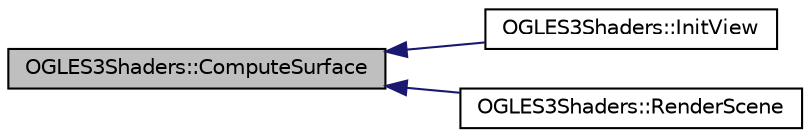 digraph "OGLES3Shaders::ComputeSurface"
{
  edge [fontname="Helvetica",fontsize="10",labelfontname="Helvetica",labelfontsize="10"];
  node [fontname="Helvetica",fontsize="10",shape=record];
  rankdir="LR";
  Node1 [label="OGLES3Shaders::ComputeSurface",height=0.2,width=0.4,color="black", fillcolor="grey75", style="filled", fontcolor="black"];
  Node1 -> Node2 [dir="back",color="midnightblue",fontsize="10",style="solid",fontname="Helvetica"];
  Node2 [label="OGLES3Shaders::InitView",height=0.2,width=0.4,color="black", fillcolor="white", style="filled",URL="$class_o_g_l_e_s3_shaders.html#abbeeffa11a404097b6d1d0bd86acbf3d"];
  Node1 -> Node3 [dir="back",color="midnightblue",fontsize="10",style="solid",fontname="Helvetica"];
  Node3 [label="OGLES3Shaders::RenderScene",height=0.2,width=0.4,color="black", fillcolor="white", style="filled",URL="$class_o_g_l_e_s3_shaders.html#aaf7cbc1b86525690d332eff52b10d2d3"];
}
